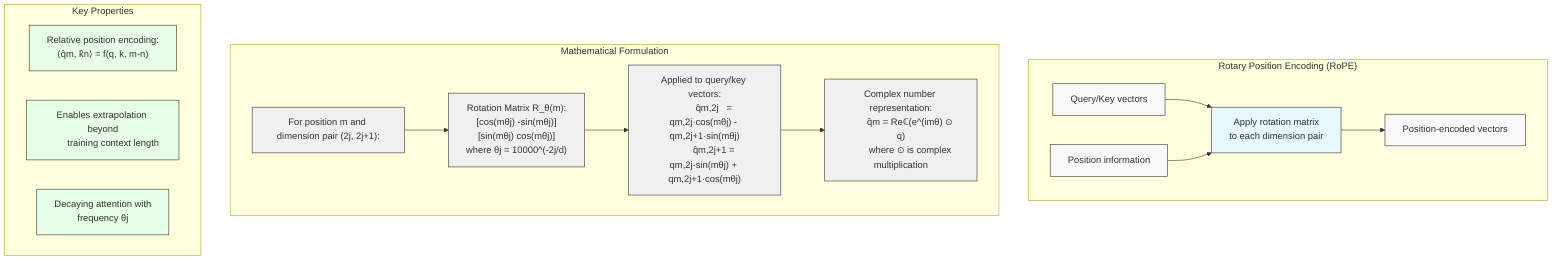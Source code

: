 graph TD
    subgraph "Rotary Position Encoding (RoPE)"
        A[Query/Key vectors] --> C
        B[Position information] --> C
        C[Apply rotation matrix\nto each dimension pair] --> D[Position-encoded vectors]
    end
    
    subgraph "Mathematical Formulation"
        E["For position m and dimension pair (2j, 2j+1):"]
        
        F["Rotation Matrix R_θ(m):
        [cos(mθj)  -sin(mθj)]
        [sin(mθj)   cos(mθj)]
        where θj = 10000^(-2j/d)"]
        
        G["Applied to query/key vectors:
        q̂m,2j   = qm,2j·cos(mθj) - qm,2j+1·sin(mθj)
        q̂m,2j+1 = qm,2j·sin(mθj) + qm,2j+1·cos(mθj)"]
        
        H["Complex number representation:
        q̂m = Reℂ(e^(imθ) ⊙ q)
        where ⊙ is complex multiplication"]
        
        E --> F --> G --> H
    end
    
    subgraph "Key Properties"
        I["Relative position encoding:
        ⟨q̂m, k̂n⟩ = f(q, k, m-n)"]
        
        J["Enables extrapolation beyond
        training context length"]
        
        K["Decaying attention with
        frequency θj"]
    end
    
    style A fill:#f9f9f9,stroke:#333,stroke-width:1px
    style B fill:#f9f9f9,stroke:#333,stroke-width:1px
    style C fill:#e6f7ff,stroke:#333,stroke-width:1px
    style D fill:#f9f9f9,stroke:#333,stroke-width:1px
    style E fill:#f0f0f0,stroke:#333,stroke-width:1px
    style F fill:#f0f0f0,stroke:#333,stroke-width:1px
    style G fill:#f0f0f0,stroke:#333,stroke-width:1px
    style H fill:#f0f0f0,stroke:#333,stroke-width:1px
    style I fill:#e6ffe6,stroke:#333,stroke-width:1px
    style J fill:#e6ffe6,stroke:#333,stroke-width:1px
    style K fill:#e6ffe6,stroke:#333,stroke-width:1px